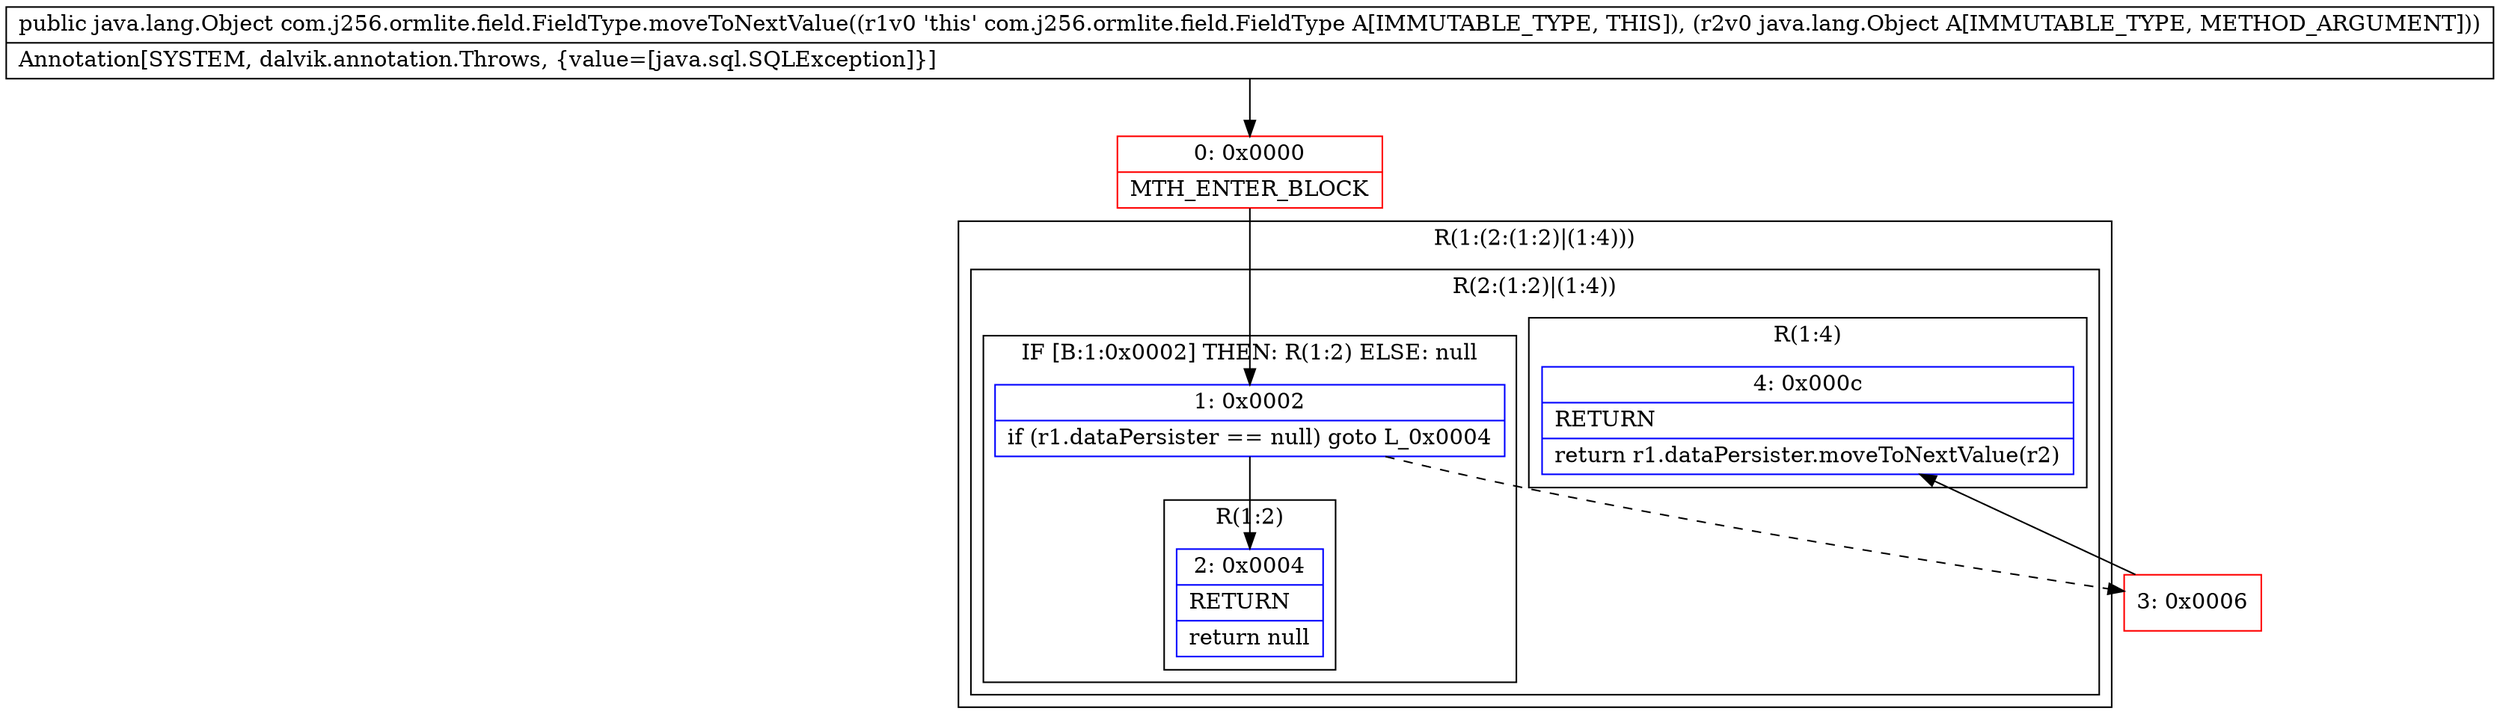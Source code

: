 digraph "CFG forcom.j256.ormlite.field.FieldType.moveToNextValue(Ljava\/lang\/Object;)Ljava\/lang\/Object;" {
subgraph cluster_Region_1925279394 {
label = "R(1:(2:(1:2)|(1:4)))";
node [shape=record,color=blue];
subgraph cluster_Region_295334906 {
label = "R(2:(1:2)|(1:4))";
node [shape=record,color=blue];
subgraph cluster_IfRegion_144337654 {
label = "IF [B:1:0x0002] THEN: R(1:2) ELSE: null";
node [shape=record,color=blue];
Node_1 [shape=record,label="{1\:\ 0x0002|if (r1.dataPersister == null) goto L_0x0004\l}"];
subgraph cluster_Region_1512089778 {
label = "R(1:2)";
node [shape=record,color=blue];
Node_2 [shape=record,label="{2\:\ 0x0004|RETURN\l|return null\l}"];
}
}
subgraph cluster_Region_594377002 {
label = "R(1:4)";
node [shape=record,color=blue];
Node_4 [shape=record,label="{4\:\ 0x000c|RETURN\l|return r1.dataPersister.moveToNextValue(r2)\l}"];
}
}
}
Node_0 [shape=record,color=red,label="{0\:\ 0x0000|MTH_ENTER_BLOCK\l}"];
Node_3 [shape=record,color=red,label="{3\:\ 0x0006}"];
MethodNode[shape=record,label="{public java.lang.Object com.j256.ormlite.field.FieldType.moveToNextValue((r1v0 'this' com.j256.ormlite.field.FieldType A[IMMUTABLE_TYPE, THIS]), (r2v0 java.lang.Object A[IMMUTABLE_TYPE, METHOD_ARGUMENT]))  | Annotation[SYSTEM, dalvik.annotation.Throws, \{value=[java.sql.SQLException]\}]\l}"];
MethodNode -> Node_0;
Node_1 -> Node_2;
Node_1 -> Node_3[style=dashed];
Node_0 -> Node_1;
Node_3 -> Node_4;
}

